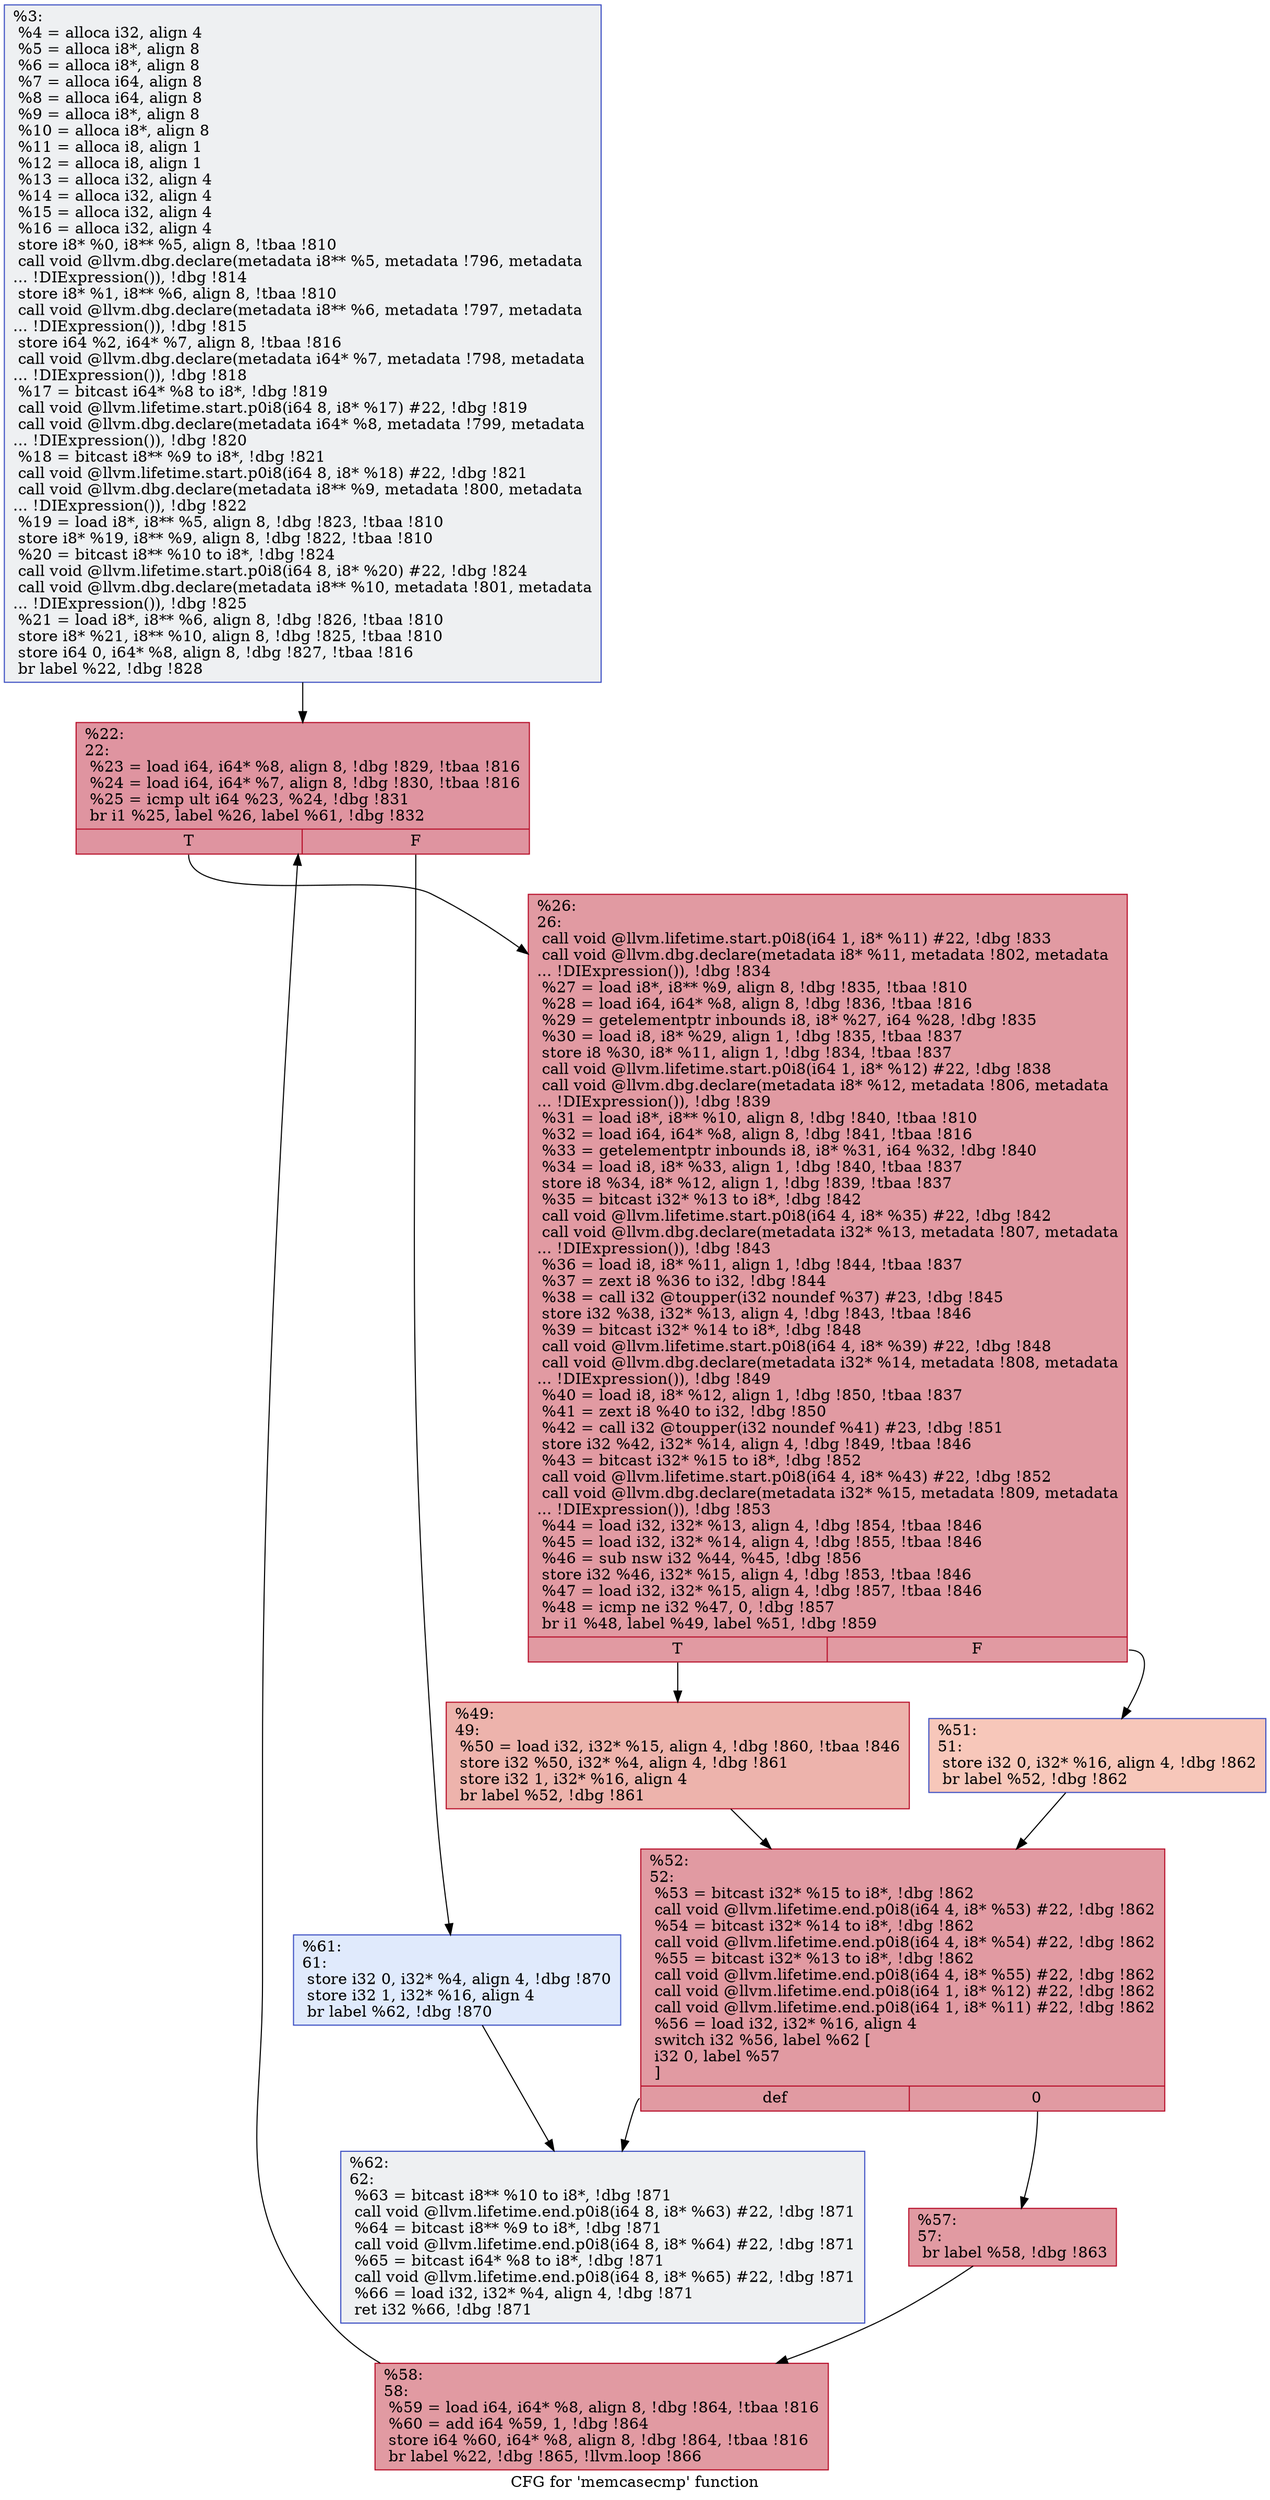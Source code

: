 digraph "CFG for 'memcasecmp' function" {
	label="CFG for 'memcasecmp' function";

	Node0x9e6890 [shape=record,color="#3d50c3ff", style=filled, fillcolor="#d9dce170",label="{%3:\l  %4 = alloca i32, align 4\l  %5 = alloca i8*, align 8\l  %6 = alloca i8*, align 8\l  %7 = alloca i64, align 8\l  %8 = alloca i64, align 8\l  %9 = alloca i8*, align 8\l  %10 = alloca i8*, align 8\l  %11 = alloca i8, align 1\l  %12 = alloca i8, align 1\l  %13 = alloca i32, align 4\l  %14 = alloca i32, align 4\l  %15 = alloca i32, align 4\l  %16 = alloca i32, align 4\l  store i8* %0, i8** %5, align 8, !tbaa !810\l  call void @llvm.dbg.declare(metadata i8** %5, metadata !796, metadata\l... !DIExpression()), !dbg !814\l  store i8* %1, i8** %6, align 8, !tbaa !810\l  call void @llvm.dbg.declare(metadata i8** %6, metadata !797, metadata\l... !DIExpression()), !dbg !815\l  store i64 %2, i64* %7, align 8, !tbaa !816\l  call void @llvm.dbg.declare(metadata i64* %7, metadata !798, metadata\l... !DIExpression()), !dbg !818\l  %17 = bitcast i64* %8 to i8*, !dbg !819\l  call void @llvm.lifetime.start.p0i8(i64 8, i8* %17) #22, !dbg !819\l  call void @llvm.dbg.declare(metadata i64* %8, metadata !799, metadata\l... !DIExpression()), !dbg !820\l  %18 = bitcast i8** %9 to i8*, !dbg !821\l  call void @llvm.lifetime.start.p0i8(i64 8, i8* %18) #22, !dbg !821\l  call void @llvm.dbg.declare(metadata i8** %9, metadata !800, metadata\l... !DIExpression()), !dbg !822\l  %19 = load i8*, i8** %5, align 8, !dbg !823, !tbaa !810\l  store i8* %19, i8** %9, align 8, !dbg !822, !tbaa !810\l  %20 = bitcast i8** %10 to i8*, !dbg !824\l  call void @llvm.lifetime.start.p0i8(i64 8, i8* %20) #22, !dbg !824\l  call void @llvm.dbg.declare(metadata i8** %10, metadata !801, metadata\l... !DIExpression()), !dbg !825\l  %21 = load i8*, i8** %6, align 8, !dbg !826, !tbaa !810\l  store i8* %21, i8** %10, align 8, !dbg !825, !tbaa !810\l  store i64 0, i64* %8, align 8, !dbg !827, !tbaa !816\l  br label %22, !dbg !828\l}"];
	Node0x9e6890 -> Node0x9e6940;
	Node0x9e6940 [shape=record,color="#b70d28ff", style=filled, fillcolor="#b70d2870",label="{%22:\l22:                                               \l  %23 = load i64, i64* %8, align 8, !dbg !829, !tbaa !816\l  %24 = load i64, i64* %7, align 8, !dbg !830, !tbaa !816\l  %25 = icmp ult i64 %23, %24, !dbg !831\l  br i1 %25, label %26, label %61, !dbg !832\l|{<s0>T|<s1>F}}"];
	Node0x9e6940:s0 -> Node0x9e6990;
	Node0x9e6940:s1 -> Node0x9e6b70;
	Node0x9e6990 [shape=record,color="#b70d28ff", style=filled, fillcolor="#bb1b2c70",label="{%26:\l26:                                               \l  call void @llvm.lifetime.start.p0i8(i64 1, i8* %11) #22, !dbg !833\l  call void @llvm.dbg.declare(metadata i8* %11, metadata !802, metadata\l... !DIExpression()), !dbg !834\l  %27 = load i8*, i8** %9, align 8, !dbg !835, !tbaa !810\l  %28 = load i64, i64* %8, align 8, !dbg !836, !tbaa !816\l  %29 = getelementptr inbounds i8, i8* %27, i64 %28, !dbg !835\l  %30 = load i8, i8* %29, align 1, !dbg !835, !tbaa !837\l  store i8 %30, i8* %11, align 1, !dbg !834, !tbaa !837\l  call void @llvm.lifetime.start.p0i8(i64 1, i8* %12) #22, !dbg !838\l  call void @llvm.dbg.declare(metadata i8* %12, metadata !806, metadata\l... !DIExpression()), !dbg !839\l  %31 = load i8*, i8** %10, align 8, !dbg !840, !tbaa !810\l  %32 = load i64, i64* %8, align 8, !dbg !841, !tbaa !816\l  %33 = getelementptr inbounds i8, i8* %31, i64 %32, !dbg !840\l  %34 = load i8, i8* %33, align 1, !dbg !840, !tbaa !837\l  store i8 %34, i8* %12, align 1, !dbg !839, !tbaa !837\l  %35 = bitcast i32* %13 to i8*, !dbg !842\l  call void @llvm.lifetime.start.p0i8(i64 4, i8* %35) #22, !dbg !842\l  call void @llvm.dbg.declare(metadata i32* %13, metadata !807, metadata\l... !DIExpression()), !dbg !843\l  %36 = load i8, i8* %11, align 1, !dbg !844, !tbaa !837\l  %37 = zext i8 %36 to i32, !dbg !844\l  %38 = call i32 @toupper(i32 noundef %37) #23, !dbg !845\l  store i32 %38, i32* %13, align 4, !dbg !843, !tbaa !846\l  %39 = bitcast i32* %14 to i8*, !dbg !848\l  call void @llvm.lifetime.start.p0i8(i64 4, i8* %39) #22, !dbg !848\l  call void @llvm.dbg.declare(metadata i32* %14, metadata !808, metadata\l... !DIExpression()), !dbg !849\l  %40 = load i8, i8* %12, align 1, !dbg !850, !tbaa !837\l  %41 = zext i8 %40 to i32, !dbg !850\l  %42 = call i32 @toupper(i32 noundef %41) #23, !dbg !851\l  store i32 %42, i32* %14, align 4, !dbg !849, !tbaa !846\l  %43 = bitcast i32* %15 to i8*, !dbg !852\l  call void @llvm.lifetime.start.p0i8(i64 4, i8* %43) #22, !dbg !852\l  call void @llvm.dbg.declare(metadata i32* %15, metadata !809, metadata\l... !DIExpression()), !dbg !853\l  %44 = load i32, i32* %13, align 4, !dbg !854, !tbaa !846\l  %45 = load i32, i32* %14, align 4, !dbg !855, !tbaa !846\l  %46 = sub nsw i32 %44, %45, !dbg !856\l  store i32 %46, i32* %15, align 4, !dbg !853, !tbaa !846\l  %47 = load i32, i32* %15, align 4, !dbg !857, !tbaa !846\l  %48 = icmp ne i32 %47, 0, !dbg !857\l  br i1 %48, label %49, label %51, !dbg !859\l|{<s0>T|<s1>F}}"];
	Node0x9e6990:s0 -> Node0x9e69e0;
	Node0x9e6990:s1 -> Node0x9e6a30;
	Node0x9e69e0 [shape=record,color="#b70d28ff", style=filled, fillcolor="#d6524470",label="{%49:\l49:                                               \l  %50 = load i32, i32* %15, align 4, !dbg !860, !tbaa !846\l  store i32 %50, i32* %4, align 4, !dbg !861\l  store i32 1, i32* %16, align 4\l  br label %52, !dbg !861\l}"];
	Node0x9e69e0 -> Node0x9e6a80;
	Node0x9e6a30 [shape=record,color="#3d50c3ff", style=filled, fillcolor="#ec7f6370",label="{%51:\l51:                                               \l  store i32 0, i32* %16, align 4, !dbg !862\l  br label %52, !dbg !862\l}"];
	Node0x9e6a30 -> Node0x9e6a80;
	Node0x9e6a80 [shape=record,color="#b70d28ff", style=filled, fillcolor="#bb1b2c70",label="{%52:\l52:                                               \l  %53 = bitcast i32* %15 to i8*, !dbg !862\l  call void @llvm.lifetime.end.p0i8(i64 4, i8* %53) #22, !dbg !862\l  %54 = bitcast i32* %14 to i8*, !dbg !862\l  call void @llvm.lifetime.end.p0i8(i64 4, i8* %54) #22, !dbg !862\l  %55 = bitcast i32* %13 to i8*, !dbg !862\l  call void @llvm.lifetime.end.p0i8(i64 4, i8* %55) #22, !dbg !862\l  call void @llvm.lifetime.end.p0i8(i64 1, i8* %12) #22, !dbg !862\l  call void @llvm.lifetime.end.p0i8(i64 1, i8* %11) #22, !dbg !862\l  %56 = load i32, i32* %16, align 4\l  switch i32 %56, label %62 [\l    i32 0, label %57\l  ]\l|{<s0>def|<s1>0}}"];
	Node0x9e6a80:s0 -> Node0x9e6bc0;
	Node0x9e6a80:s1 -> Node0x9e6ad0;
	Node0x9e6ad0 [shape=record,color="#b70d28ff", style=filled, fillcolor="#bb1b2c70",label="{%57:\l57:                                               \l  br label %58, !dbg !863\l}"];
	Node0x9e6ad0 -> Node0x9e6b20;
	Node0x9e6b20 [shape=record,color="#b70d28ff", style=filled, fillcolor="#bb1b2c70",label="{%58:\l58:                                               \l  %59 = load i64, i64* %8, align 8, !dbg !864, !tbaa !816\l  %60 = add i64 %59, 1, !dbg !864\l  store i64 %60, i64* %8, align 8, !dbg !864, !tbaa !816\l  br label %22, !dbg !865, !llvm.loop !866\l}"];
	Node0x9e6b20 -> Node0x9e6940;
	Node0x9e6b70 [shape=record,color="#3d50c3ff", style=filled, fillcolor="#b9d0f970",label="{%61:\l61:                                               \l  store i32 0, i32* %4, align 4, !dbg !870\l  store i32 1, i32* %16, align 4\l  br label %62, !dbg !870\l}"];
	Node0x9e6b70 -> Node0x9e6bc0;
	Node0x9e6bc0 [shape=record,color="#3d50c3ff", style=filled, fillcolor="#d9dce170",label="{%62:\l62:                                               \l  %63 = bitcast i8** %10 to i8*, !dbg !871\l  call void @llvm.lifetime.end.p0i8(i64 8, i8* %63) #22, !dbg !871\l  %64 = bitcast i8** %9 to i8*, !dbg !871\l  call void @llvm.lifetime.end.p0i8(i64 8, i8* %64) #22, !dbg !871\l  %65 = bitcast i64* %8 to i8*, !dbg !871\l  call void @llvm.lifetime.end.p0i8(i64 8, i8* %65) #22, !dbg !871\l  %66 = load i32, i32* %4, align 4, !dbg !871\l  ret i32 %66, !dbg !871\l}"];
}
